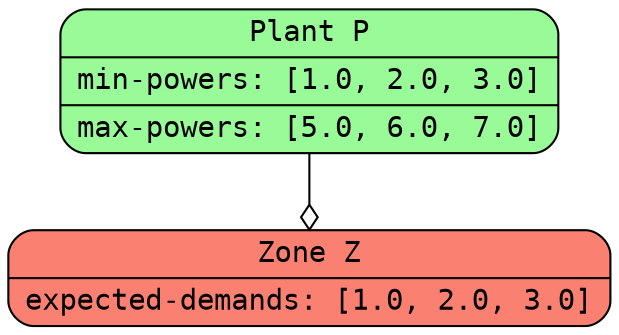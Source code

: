 digraph {
  // Nodes
  node [shape=Mrecord, style=filled, fillcolor=palegreen, fontname=courier];
  "plant_P" [label="{ Plant P | min-powers: [1.0, 2.0, 3.0] | max-powers: [5.0, 6.0, 7.0] }"];
  node [shape=Mrecord, style=filled, fillcolor=salmon, fontname=courier];
  "zone_Z" [label="{ Zone Z | expected-demands: [1.0, 2.0, 3.0] }"];

  // Relations
  edge [arrowhead=odiamond]
  "plant_P" -> "zone_Z";
}

